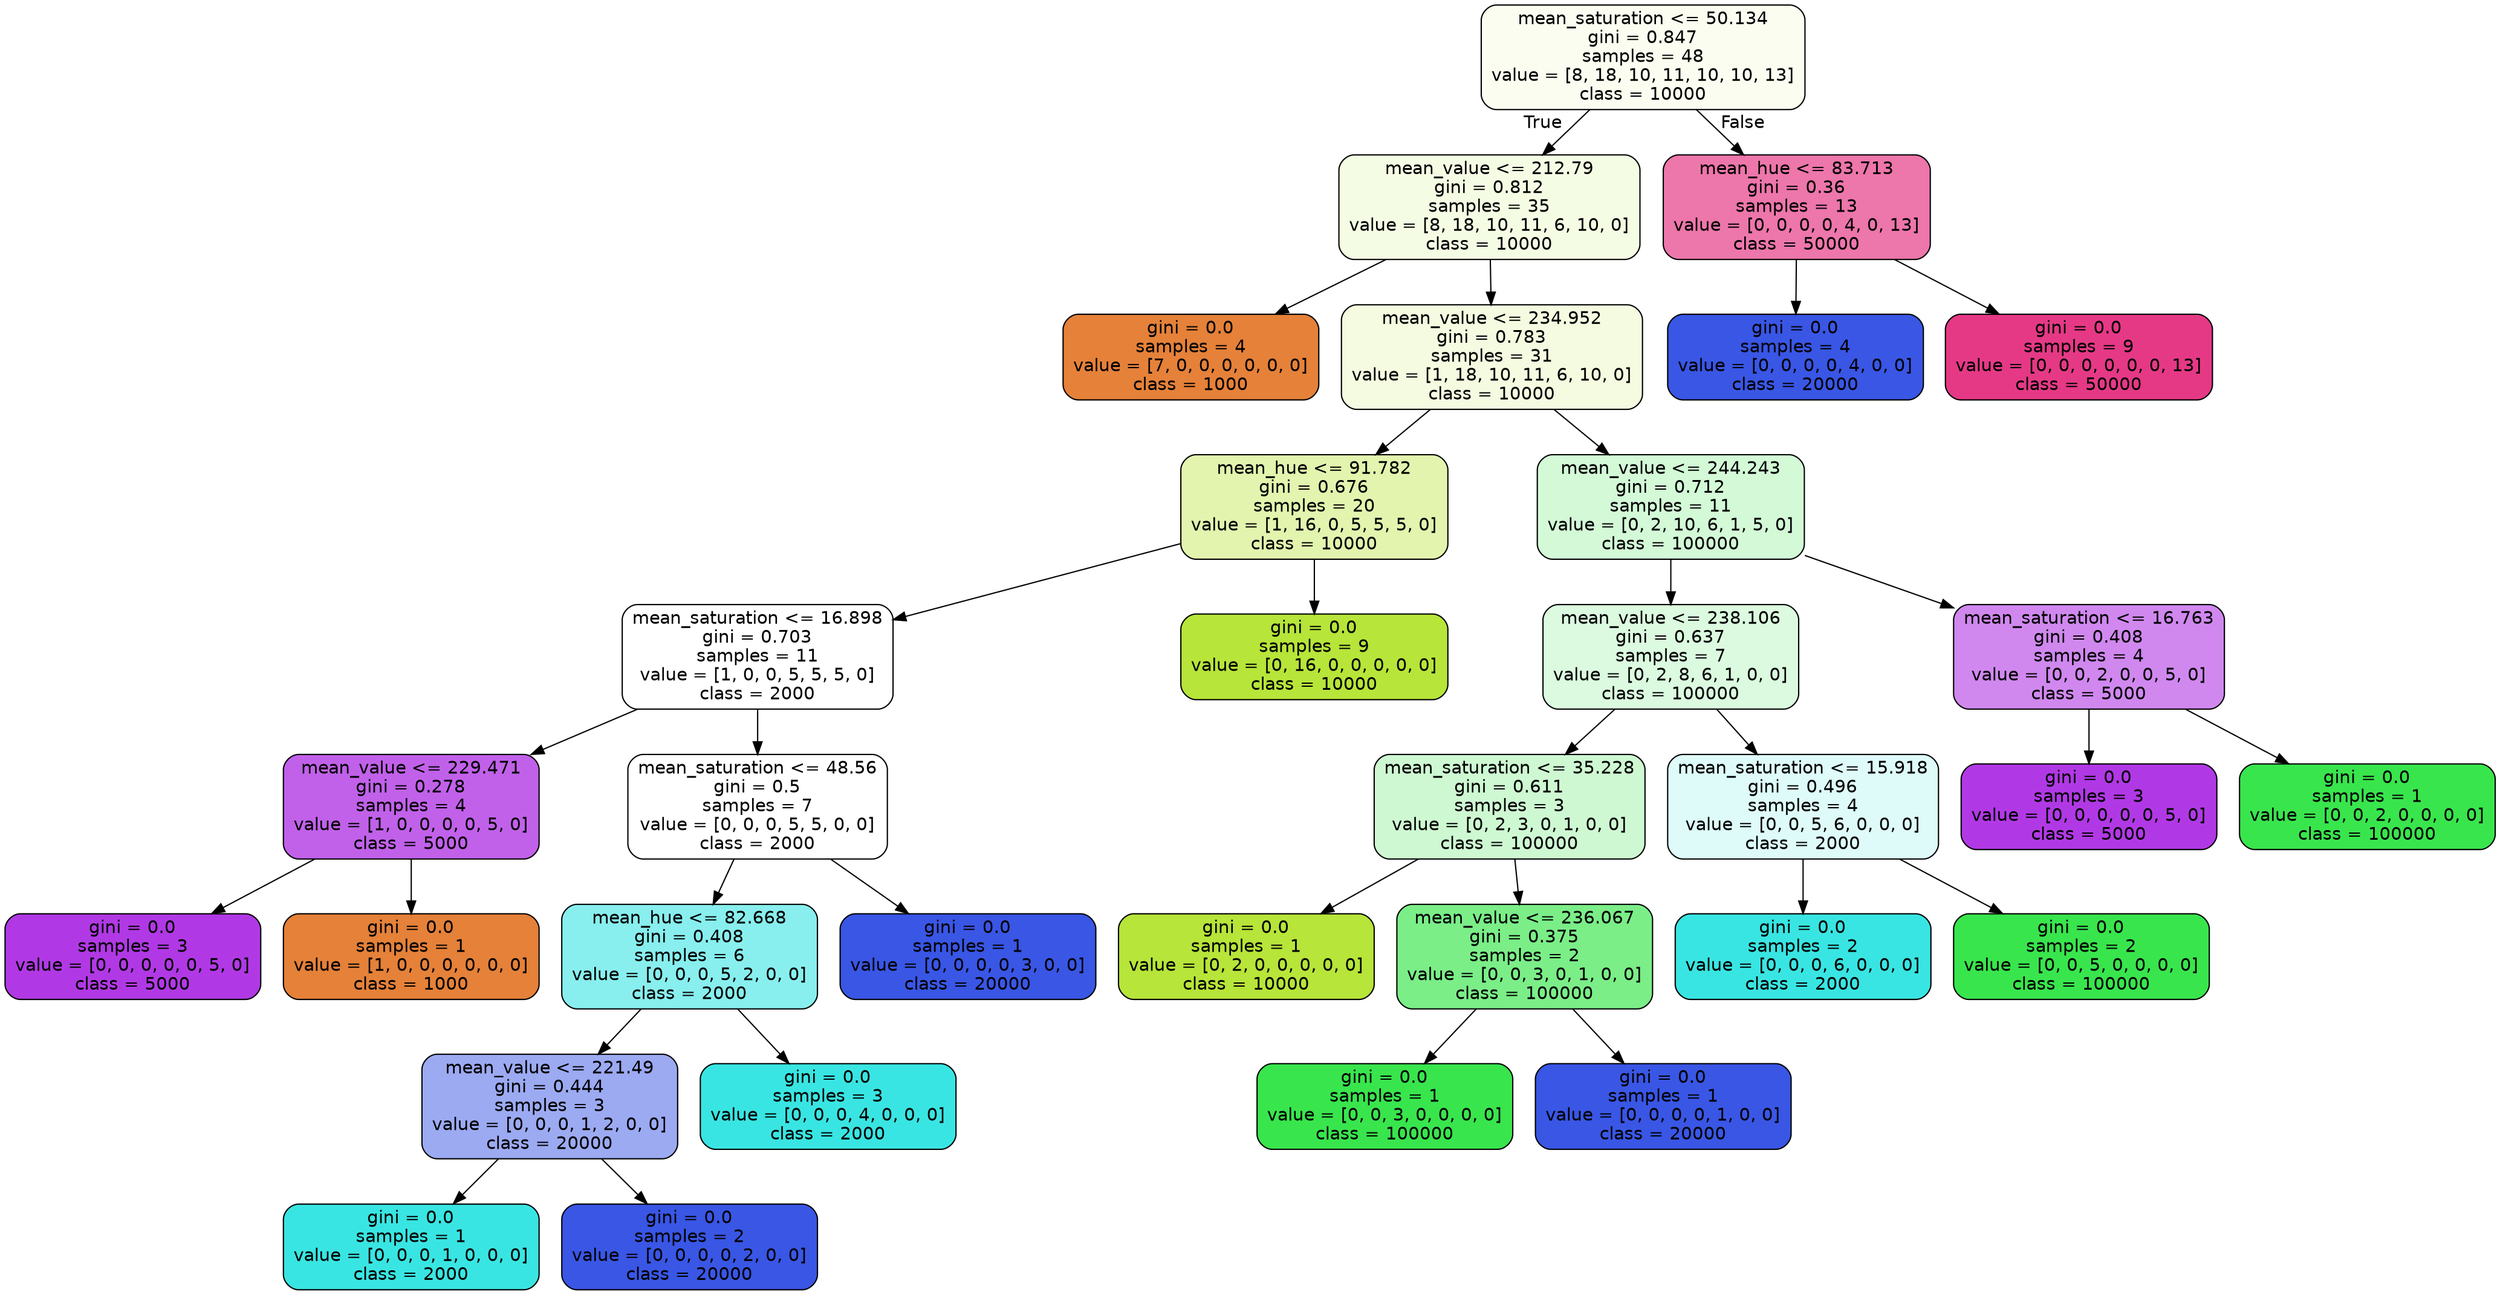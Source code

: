 digraph Tree {
node [shape=box, style="filled, rounded", color="black", fontname="helvetica"] ;
edge [fontname="helvetica"] ;
0 [label="mean_saturation <= 50.134\ngini = 0.847\nsamples = 48\nvalue = [8, 18, 10, 11, 10, 10, 13]\nclass = 10000", fillcolor="#fafdf0"] ;
1 [label="mean_value <= 212.79\ngini = 0.812\nsamples = 35\nvalue = [8, 18, 10, 11, 6, 10, 0]\nclass = 10000", fillcolor="#f5fce4"] ;
0 -> 1 [labeldistance=2.5, labelangle=45, headlabel="True"] ;
2 [label="gini = 0.0\nsamples = 4\nvalue = [7, 0, 0, 0, 0, 0, 0]\nclass = 1000", fillcolor="#e58139"] ;
1 -> 2 ;
3 [label="mean_value <= 234.952\ngini = 0.783\nsamples = 31\nvalue = [1, 18, 10, 11, 6, 10, 0]\nclass = 10000", fillcolor="#f4fbe0"] ;
1 -> 3 ;
4 [label="mean_hue <= 91.782\ngini = 0.676\nsamples = 20\nvalue = [1, 16, 0, 5, 5, 5, 0]\nclass = 10000", fillcolor="#e2f4ae"] ;
3 -> 4 ;
5 [label="mean_saturation <= 16.898\ngini = 0.703\nsamples = 11\nvalue = [1, 0, 0, 5, 5, 5, 0]\nclass = 2000", fillcolor="#ffffff"] ;
4 -> 5 ;
6 [label="mean_value <= 229.471\ngini = 0.278\nsamples = 4\nvalue = [1, 0, 0, 0, 0, 5, 0]\nclass = 5000", fillcolor="#c161ea"] ;
5 -> 6 ;
7 [label="gini = 0.0\nsamples = 3\nvalue = [0, 0, 0, 0, 0, 5, 0]\nclass = 5000", fillcolor="#b139e5"] ;
6 -> 7 ;
8 [label="gini = 0.0\nsamples = 1\nvalue = [1, 0, 0, 0, 0, 0, 0]\nclass = 1000", fillcolor="#e58139"] ;
6 -> 8 ;
9 [label="mean_saturation <= 48.56\ngini = 0.5\nsamples = 7\nvalue = [0, 0, 0, 5, 5, 0, 0]\nclass = 2000", fillcolor="#ffffff"] ;
5 -> 9 ;
10 [label="mean_hue <= 82.668\ngini = 0.408\nsamples = 6\nvalue = [0, 0, 0, 5, 2, 0, 0]\nclass = 2000", fillcolor="#88efee"] ;
9 -> 10 ;
11 [label="mean_value <= 221.49\ngini = 0.444\nsamples = 3\nvalue = [0, 0, 0, 1, 2, 0, 0]\nclass = 20000", fillcolor="#9caaf2"] ;
10 -> 11 ;
12 [label="gini = 0.0\nsamples = 1\nvalue = [0, 0, 0, 1, 0, 0, 0]\nclass = 2000", fillcolor="#39e5e2"] ;
11 -> 12 ;
13 [label="gini = 0.0\nsamples = 2\nvalue = [0, 0, 0, 0, 2, 0, 0]\nclass = 20000", fillcolor="#3956e5"] ;
11 -> 13 ;
14 [label="gini = 0.0\nsamples = 3\nvalue = [0, 0, 0, 4, 0, 0, 0]\nclass = 2000", fillcolor="#39e5e2"] ;
10 -> 14 ;
15 [label="gini = 0.0\nsamples = 1\nvalue = [0, 0, 0, 0, 3, 0, 0]\nclass = 20000", fillcolor="#3956e5"] ;
9 -> 15 ;
16 [label="gini = 0.0\nsamples = 9\nvalue = [0, 16, 0, 0, 0, 0, 0]\nclass = 10000", fillcolor="#b7e539"] ;
4 -> 16 ;
17 [label="mean_value <= 244.243\ngini = 0.712\nsamples = 11\nvalue = [0, 2, 10, 6, 1, 5, 0]\nclass = 100000", fillcolor="#d3f9d7"] ;
3 -> 17 ;
18 [label="mean_value <= 238.106\ngini = 0.637\nsamples = 7\nvalue = [0, 2, 8, 6, 1, 0, 0]\nclass = 100000", fillcolor="#dbfadf"] ;
17 -> 18 ;
19 [label="mean_saturation <= 35.228\ngini = 0.611\nsamples = 3\nvalue = [0, 2, 3, 0, 1, 0, 0]\nclass = 100000", fillcolor="#cef8d2"] ;
18 -> 19 ;
20 [label="gini = 0.0\nsamples = 1\nvalue = [0, 2, 0, 0, 0, 0, 0]\nclass = 10000", fillcolor="#b7e539"] ;
19 -> 20 ;
21 [label="mean_value <= 236.067\ngini = 0.375\nsamples = 2\nvalue = [0, 0, 3, 0, 1, 0, 0]\nclass = 100000", fillcolor="#7bee88"] ;
19 -> 21 ;
22 [label="gini = 0.0\nsamples = 1\nvalue = [0, 0, 3, 0, 0, 0, 0]\nclass = 100000", fillcolor="#39e54d"] ;
21 -> 22 ;
23 [label="gini = 0.0\nsamples = 1\nvalue = [0, 0, 0, 0, 1, 0, 0]\nclass = 20000", fillcolor="#3956e5"] ;
21 -> 23 ;
24 [label="mean_saturation <= 15.918\ngini = 0.496\nsamples = 4\nvalue = [0, 0, 5, 6, 0, 0, 0]\nclass = 2000", fillcolor="#defbfa"] ;
18 -> 24 ;
25 [label="gini = 0.0\nsamples = 2\nvalue = [0, 0, 0, 6, 0, 0, 0]\nclass = 2000", fillcolor="#39e5e2"] ;
24 -> 25 ;
26 [label="gini = 0.0\nsamples = 2\nvalue = [0, 0, 5, 0, 0, 0, 0]\nclass = 100000", fillcolor="#39e54d"] ;
24 -> 26 ;
27 [label="mean_saturation <= 16.763\ngini = 0.408\nsamples = 4\nvalue = [0, 0, 2, 0, 0, 5, 0]\nclass = 5000", fillcolor="#d088ef"] ;
17 -> 27 ;
28 [label="gini = 0.0\nsamples = 3\nvalue = [0, 0, 0, 0, 0, 5, 0]\nclass = 5000", fillcolor="#b139e5"] ;
27 -> 28 ;
29 [label="gini = 0.0\nsamples = 1\nvalue = [0, 0, 2, 0, 0, 0, 0]\nclass = 100000", fillcolor="#39e54d"] ;
27 -> 29 ;
30 [label="mean_hue <= 83.713\ngini = 0.36\nsamples = 13\nvalue = [0, 0, 0, 0, 4, 0, 13]\nclass = 50000", fillcolor="#ed76ab"] ;
0 -> 30 [labeldistance=2.5, labelangle=-45, headlabel="False"] ;
31 [label="gini = 0.0\nsamples = 4\nvalue = [0, 0, 0, 0, 4, 0, 0]\nclass = 20000", fillcolor="#3956e5"] ;
30 -> 31 ;
32 [label="gini = 0.0\nsamples = 9\nvalue = [0, 0, 0, 0, 0, 0, 13]\nclass = 50000", fillcolor="#e53986"] ;
30 -> 32 ;
}
